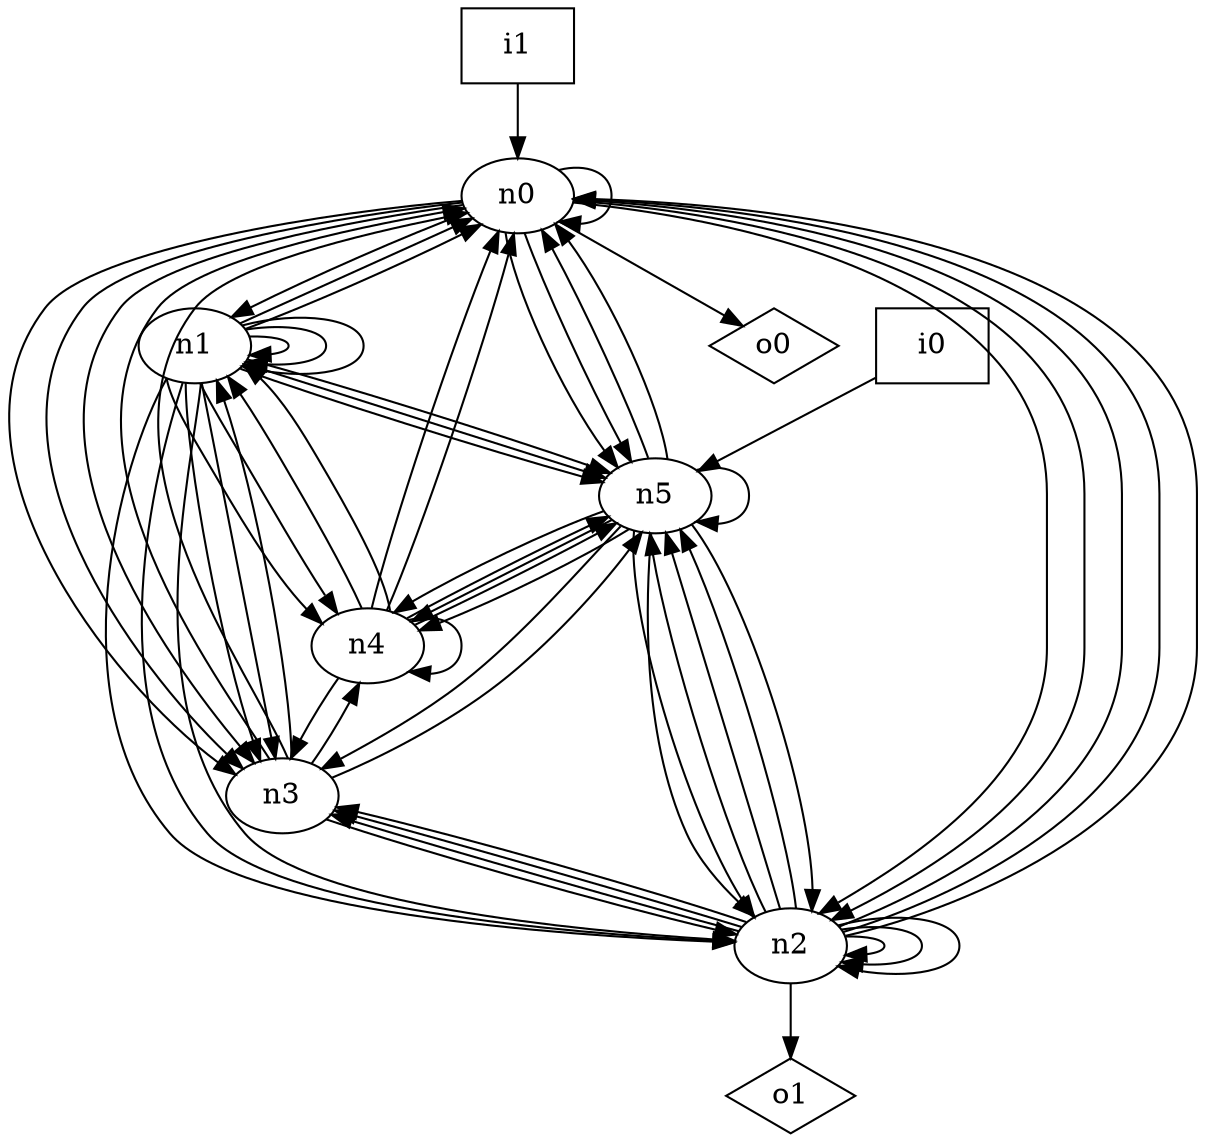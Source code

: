 digraph G {
n0 [label="n0"];
n1 [label="n1"];
n2 [label="n2"];
n3 [label="n3"];
n4 [label="n4"];
n5 [label="n5"];
n6 [label="i0",shape="box"];
n7 [label="i1",shape="box"];
n8 [label="o0",shape="diamond"];
n9 [label="o1",shape="diamond"];
n0 -> n0
n0 -> n1
n0 -> n2
n0 -> n2
n0 -> n3
n0 -> n3
n0 -> n3
n0 -> n5
n0 -> n5
n0 -> n8
n1 -> n0
n1 -> n0
n1 -> n1
n1 -> n1
n1 -> n1
n1 -> n2
n1 -> n2
n1 -> n2
n1 -> n3
n1 -> n3
n1 -> n4
n1 -> n4
n1 -> n5
n1 -> n5
n1 -> n5
n2 -> n0
n2 -> n0
n2 -> n0
n2 -> n2
n2 -> n2
n2 -> n2
n2 -> n3
n2 -> n3
n2 -> n3
n2 -> n5
n2 -> n5
n2 -> n5
n2 -> n9
n3 -> n0
n3 -> n0
n3 -> n1
n3 -> n2
n3 -> n4
n3 -> n5
n4 -> n0
n4 -> n0
n4 -> n1
n4 -> n1
n4 -> n3
n4 -> n4
n4 -> n5
n4 -> n5
n5 -> n0
n5 -> n0
n5 -> n2
n5 -> n2
n5 -> n2
n5 -> n3
n5 -> n4
n5 -> n4
n5 -> n4
n5 -> n5
n6 -> n5
n7 -> n0
}